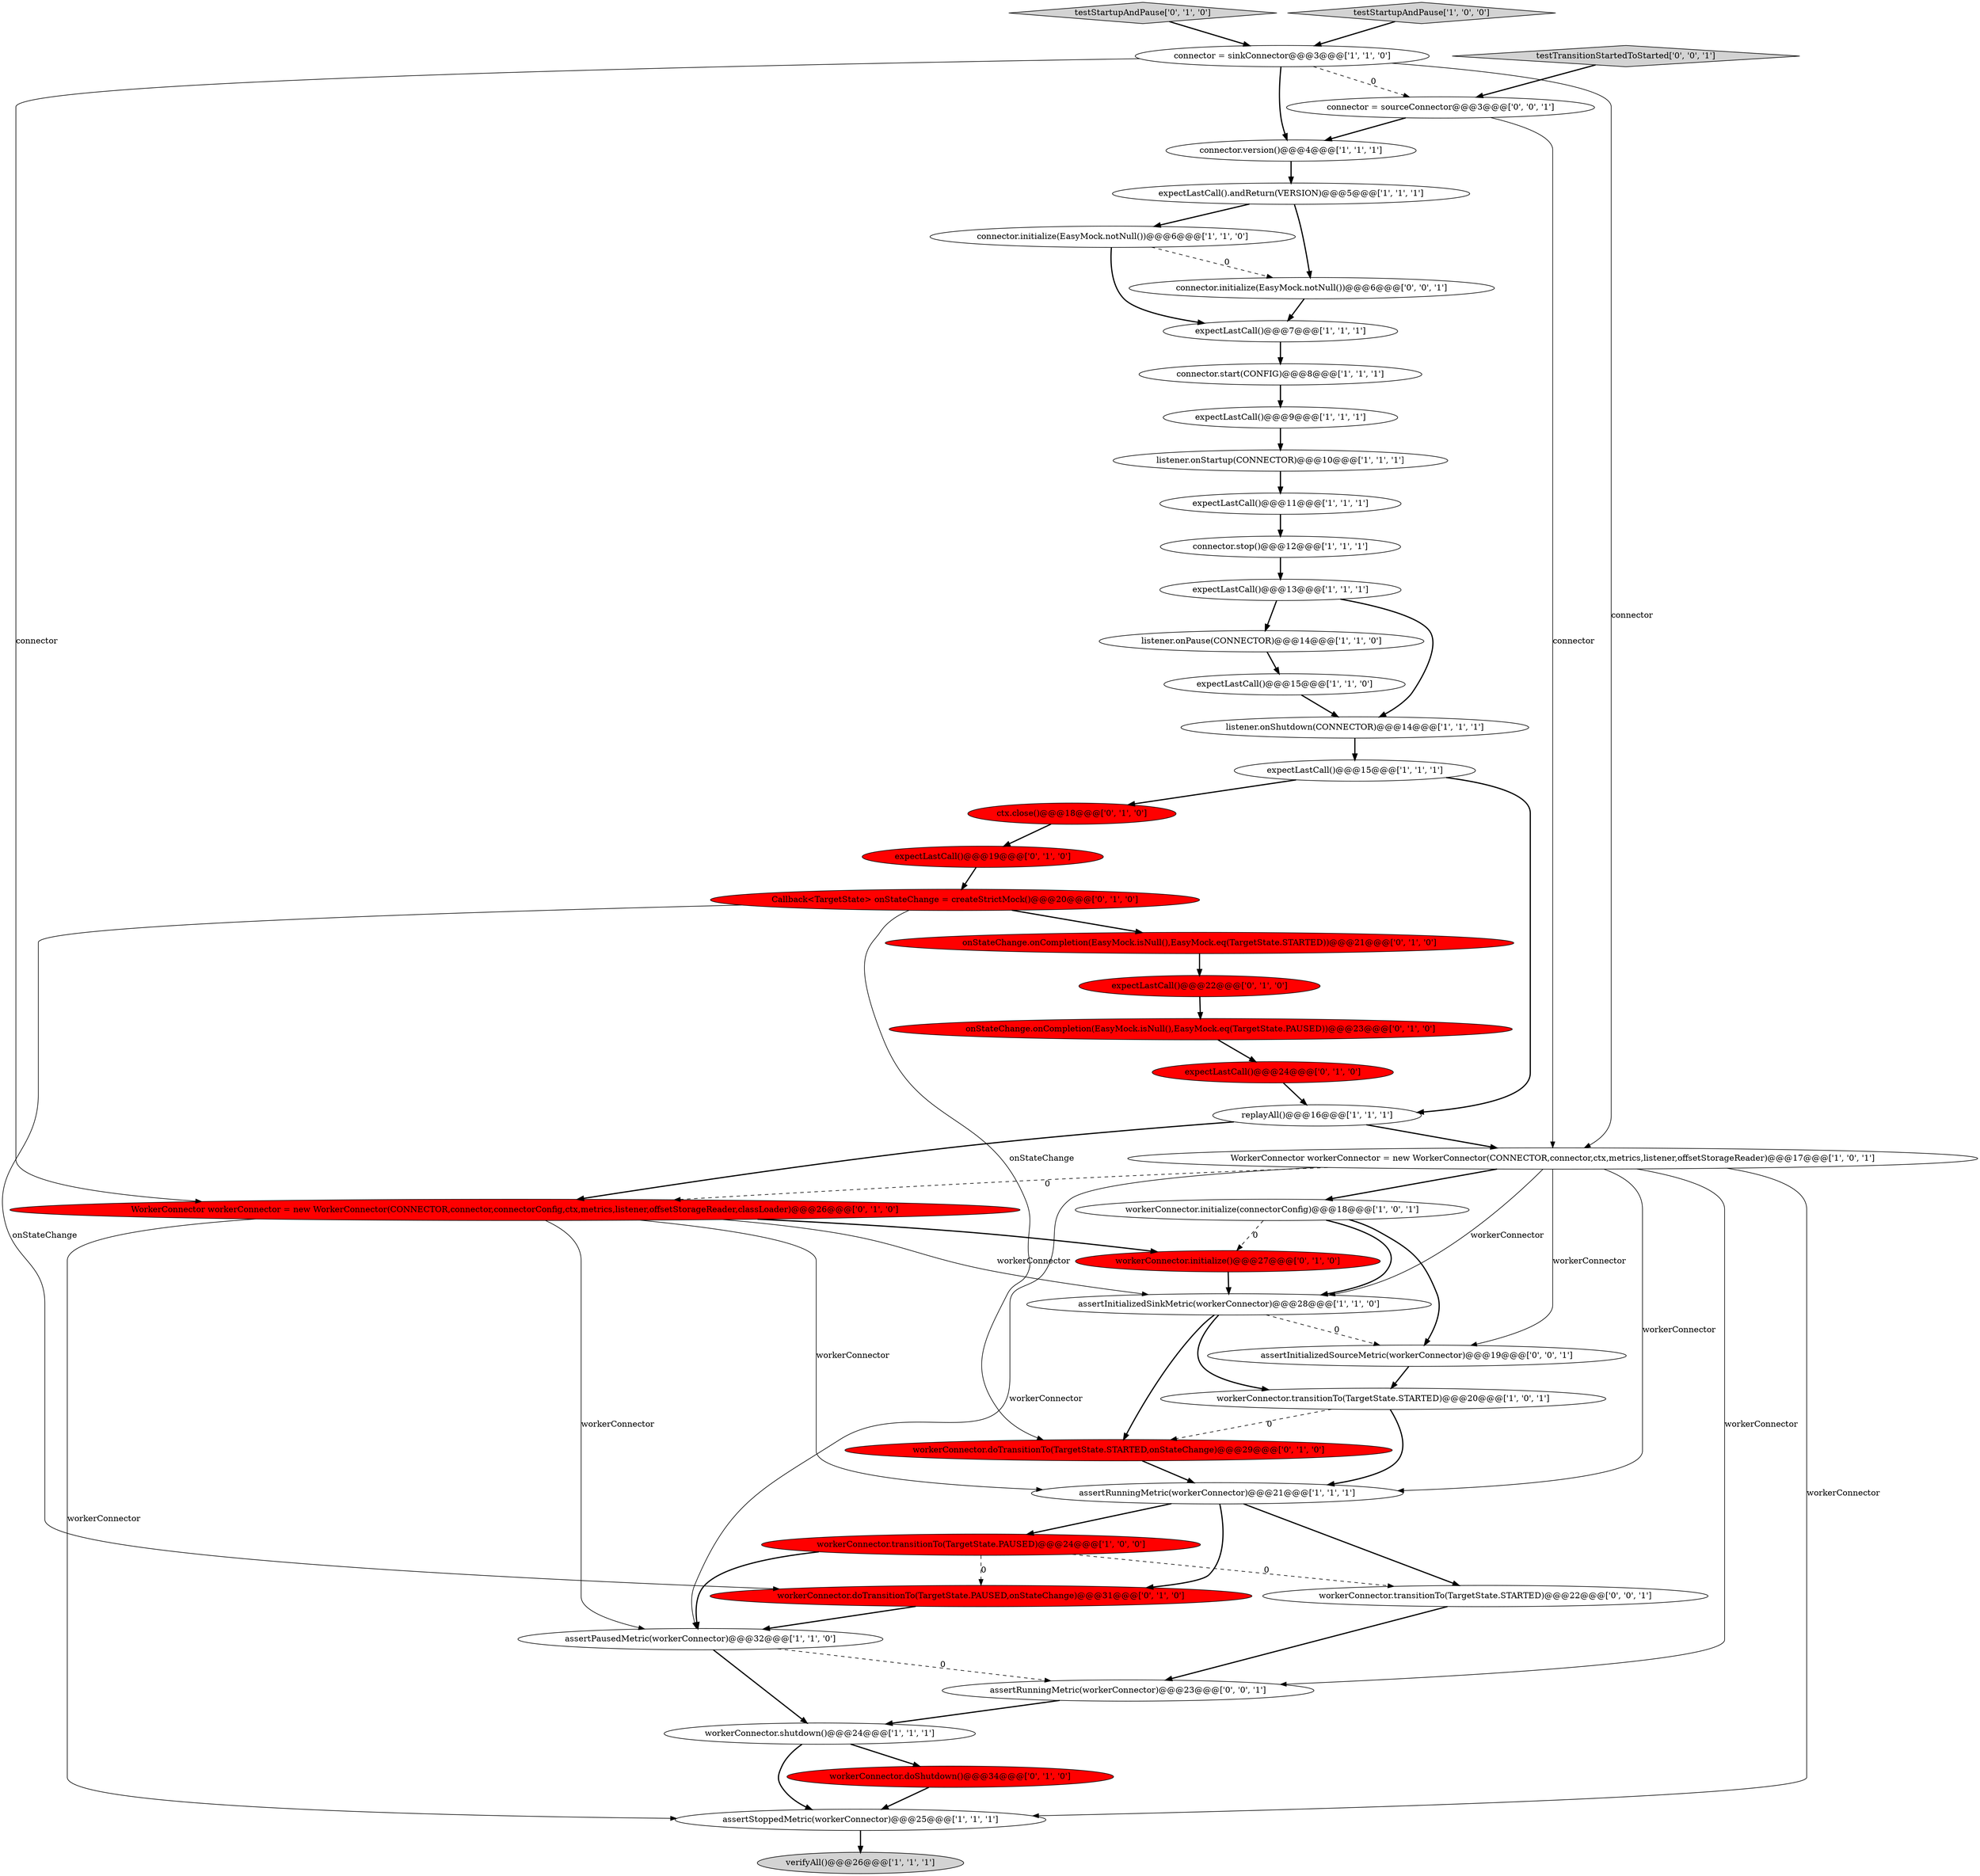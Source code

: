 digraph {
5 [style = filled, label = "expectLastCall().andReturn(VERSION)@@@5@@@['1', '1', '1']", fillcolor = white, shape = ellipse image = "AAA0AAABBB1BBB"];
31 [style = filled, label = "workerConnector.doTransitionTo(TargetState.STARTED,onStateChange)@@@29@@@['0', '1', '0']", fillcolor = red, shape = ellipse image = "AAA1AAABBB2BBB"];
29 [style = filled, label = "expectLastCall()@@@19@@@['0', '1', '0']", fillcolor = red, shape = ellipse image = "AAA1AAABBB2BBB"];
45 [style = filled, label = "assertRunningMetric(workerConnector)@@@23@@@['0', '0', '1']", fillcolor = white, shape = ellipse image = "AAA0AAABBB3BBB"];
34 [style = filled, label = "workerConnector.initialize()@@@27@@@['0', '1', '0']", fillcolor = red, shape = ellipse image = "AAA1AAABBB2BBB"];
43 [style = filled, label = "connector = sourceConnector@@@3@@@['0', '0', '1']", fillcolor = white, shape = ellipse image = "AAA0AAABBB3BBB"];
32 [style = filled, label = "onStateChange.onCompletion(EasyMock.isNull(),EasyMock.eq(TargetState.PAUSED))@@@23@@@['0', '1', '0']", fillcolor = red, shape = ellipse image = "AAA1AAABBB2BBB"];
38 [style = filled, label = "expectLastCall()@@@24@@@['0', '1', '0']", fillcolor = red, shape = ellipse image = "AAA1AAABBB2BBB"];
44 [style = filled, label = "assertInitializedSourceMetric(workerConnector)@@@19@@@['0', '0', '1']", fillcolor = white, shape = ellipse image = "AAA0AAABBB3BBB"];
30 [style = filled, label = "WorkerConnector workerConnector = new WorkerConnector(CONNECTOR,connector,connectorConfig,ctx,metrics,listener,offsetStorageReader,classLoader)@@@26@@@['0', '1', '0']", fillcolor = red, shape = ellipse image = "AAA1AAABBB2BBB"];
20 [style = filled, label = "workerConnector.shutdown()@@@24@@@['1', '1', '1']", fillcolor = white, shape = ellipse image = "AAA0AAABBB1BBB"];
14 [style = filled, label = "connector.initialize(EasyMock.notNull())@@@6@@@['1', '1', '0']", fillcolor = white, shape = ellipse image = "AAA0AAABBB1BBB"];
23 [style = filled, label = "workerConnector.initialize(connectorConfig)@@@18@@@['1', '0', '1']", fillcolor = white, shape = ellipse image = "AAA0AAABBB1BBB"];
33 [style = filled, label = "workerConnector.doTransitionTo(TargetState.PAUSED,onStateChange)@@@31@@@['0', '1', '0']", fillcolor = red, shape = ellipse image = "AAA1AAABBB2BBB"];
8 [style = filled, label = "assertPausedMetric(workerConnector)@@@32@@@['1', '1', '0']", fillcolor = white, shape = ellipse image = "AAA0AAABBB1BBB"];
9 [style = filled, label = "assertInitializedSinkMetric(workerConnector)@@@28@@@['1', '1', '0']", fillcolor = white, shape = ellipse image = "AAA0AAABBB1BBB"];
27 [style = filled, label = "Callback<TargetState> onStateChange = createStrictMock()@@@20@@@['0', '1', '0']", fillcolor = red, shape = ellipse image = "AAA1AAABBB2BBB"];
16 [style = filled, label = "expectLastCall()@@@15@@@['1', '1', '0']", fillcolor = white, shape = ellipse image = "AAA0AAABBB1BBB"];
13 [style = filled, label = "expectLastCall()@@@11@@@['1', '1', '1']", fillcolor = white, shape = ellipse image = "AAA0AAABBB1BBB"];
4 [style = filled, label = "connector.stop()@@@12@@@['1', '1', '1']", fillcolor = white, shape = ellipse image = "AAA0AAABBB1BBB"];
6 [style = filled, label = "assertRunningMetric(workerConnector)@@@21@@@['1', '1', '1']", fillcolor = white, shape = ellipse image = "AAA0AAABBB1BBB"];
0 [style = filled, label = "listener.onStartup(CONNECTOR)@@@10@@@['1', '1', '1']", fillcolor = white, shape = ellipse image = "AAA0AAABBB1BBB"];
2 [style = filled, label = "listener.onShutdown(CONNECTOR)@@@14@@@['1', '1', '1']", fillcolor = white, shape = ellipse image = "AAA0AAABBB1BBB"];
11 [style = filled, label = "workerConnector.transitionTo(TargetState.STARTED)@@@20@@@['1', '0', '1']", fillcolor = white, shape = ellipse image = "AAA0AAABBB1BBB"];
35 [style = filled, label = "testStartupAndPause['0', '1', '0']", fillcolor = lightgray, shape = diamond image = "AAA0AAABBB2BBB"];
12 [style = filled, label = "connector = sinkConnector@@@3@@@['1', '1', '0']", fillcolor = white, shape = ellipse image = "AAA0AAABBB1BBB"];
18 [style = filled, label = "assertStoppedMetric(workerConnector)@@@25@@@['1', '1', '1']", fillcolor = white, shape = ellipse image = "AAA0AAABBB1BBB"];
7 [style = filled, label = "expectLastCall()@@@15@@@['1', '1', '1']", fillcolor = white, shape = ellipse image = "AAA0AAABBB1BBB"];
40 [style = filled, label = "workerConnector.transitionTo(TargetState.STARTED)@@@22@@@['0', '0', '1']", fillcolor = white, shape = ellipse image = "AAA0AAABBB3BBB"];
28 [style = filled, label = "ctx.close()@@@18@@@['0', '1', '0']", fillcolor = red, shape = ellipse image = "AAA1AAABBB2BBB"];
41 [style = filled, label = "connector.initialize(EasyMock.notNull())@@@6@@@['0', '0', '1']", fillcolor = white, shape = ellipse image = "AAA0AAABBB3BBB"];
42 [style = filled, label = "testTransitionStartedToStarted['0', '0', '1']", fillcolor = lightgray, shape = diamond image = "AAA0AAABBB3BBB"];
25 [style = filled, label = "listener.onPause(CONNECTOR)@@@14@@@['1', '1', '0']", fillcolor = white, shape = ellipse image = "AAA0AAABBB1BBB"];
17 [style = filled, label = "connector.version()@@@4@@@['1', '1', '1']", fillcolor = white, shape = ellipse image = "AAA0AAABBB1BBB"];
22 [style = filled, label = "testStartupAndPause['1', '0', '0']", fillcolor = lightgray, shape = diamond image = "AAA0AAABBB1BBB"];
37 [style = filled, label = "expectLastCall()@@@22@@@['0', '1', '0']", fillcolor = red, shape = ellipse image = "AAA1AAABBB2BBB"];
39 [style = filled, label = "workerConnector.doShutdown()@@@34@@@['0', '1', '0']", fillcolor = red, shape = ellipse image = "AAA1AAABBB2BBB"];
19 [style = filled, label = "expectLastCall()@@@13@@@['1', '1', '1']", fillcolor = white, shape = ellipse image = "AAA0AAABBB1BBB"];
3 [style = filled, label = "connector.start(CONFIG)@@@8@@@['1', '1', '1']", fillcolor = white, shape = ellipse image = "AAA0AAABBB1BBB"];
26 [style = filled, label = "workerConnector.transitionTo(TargetState.PAUSED)@@@24@@@['1', '0', '0']", fillcolor = red, shape = ellipse image = "AAA1AAABBB1BBB"];
15 [style = filled, label = "WorkerConnector workerConnector = new WorkerConnector(CONNECTOR,connector,ctx,metrics,listener,offsetStorageReader)@@@17@@@['1', '0', '1']", fillcolor = white, shape = ellipse image = "AAA0AAABBB1BBB"];
21 [style = filled, label = "expectLastCall()@@@7@@@['1', '1', '1']", fillcolor = white, shape = ellipse image = "AAA0AAABBB1BBB"];
10 [style = filled, label = "expectLastCall()@@@9@@@['1', '1', '1']", fillcolor = white, shape = ellipse image = "AAA0AAABBB1BBB"];
24 [style = filled, label = "replayAll()@@@16@@@['1', '1', '1']", fillcolor = white, shape = ellipse image = "AAA0AAABBB1BBB"];
36 [style = filled, label = "onStateChange.onCompletion(EasyMock.isNull(),EasyMock.eq(TargetState.STARTED))@@@21@@@['0', '1', '0']", fillcolor = red, shape = ellipse image = "AAA1AAABBB2BBB"];
1 [style = filled, label = "verifyAll()@@@26@@@['1', '1', '1']", fillcolor = lightgray, shape = ellipse image = "AAA0AAABBB1BBB"];
28->29 [style = bold, label=""];
30->18 [style = solid, label="workerConnector"];
15->23 [style = bold, label=""];
30->9 [style = solid, label="workerConnector"];
17->5 [style = bold, label=""];
27->36 [style = bold, label=""];
6->26 [style = bold, label=""];
34->9 [style = bold, label=""];
42->43 [style = bold, label=""];
9->11 [style = bold, label=""];
0->13 [style = bold, label=""];
23->34 [style = dashed, label="0"];
15->8 [style = solid, label="workerConnector"];
38->24 [style = bold, label=""];
15->6 [style = solid, label="workerConnector"];
9->31 [style = bold, label=""];
12->15 [style = solid, label="connector"];
41->21 [style = bold, label=""];
11->6 [style = bold, label=""];
15->9 [style = solid, label="workerConnector"];
12->17 [style = bold, label=""];
4->19 [style = bold, label=""];
27->33 [style = solid, label="onStateChange"];
15->30 [style = dashed, label="0"];
26->33 [style = dashed, label="0"];
26->8 [style = bold, label=""];
30->34 [style = bold, label=""];
19->2 [style = bold, label=""];
15->45 [style = solid, label="workerConnector"];
5->14 [style = bold, label=""];
45->20 [style = bold, label=""];
16->2 [style = bold, label=""];
25->16 [style = bold, label=""];
14->41 [style = dashed, label="0"];
19->25 [style = bold, label=""];
24->30 [style = bold, label=""];
12->43 [style = dashed, label="0"];
39->18 [style = bold, label=""];
20->18 [style = bold, label=""];
32->38 [style = bold, label=""];
3->10 [style = bold, label=""];
29->27 [style = bold, label=""];
43->17 [style = bold, label=""];
7->24 [style = bold, label=""];
15->18 [style = solid, label="workerConnector"];
12->30 [style = solid, label="connector"];
8->20 [style = bold, label=""];
31->6 [style = bold, label=""];
5->41 [style = bold, label=""];
7->28 [style = bold, label=""];
18->1 [style = bold, label=""];
43->15 [style = solid, label="connector"];
27->31 [style = solid, label="onStateChange"];
11->31 [style = dashed, label="0"];
6->40 [style = bold, label=""];
22->12 [style = bold, label=""];
6->33 [style = bold, label=""];
9->44 [style = dashed, label="0"];
10->0 [style = bold, label=""];
15->44 [style = solid, label="workerConnector"];
20->39 [style = bold, label=""];
37->32 [style = bold, label=""];
30->6 [style = solid, label="workerConnector"];
44->11 [style = bold, label=""];
8->45 [style = dashed, label="0"];
40->45 [style = bold, label=""];
36->37 [style = bold, label=""];
2->7 [style = bold, label=""];
30->8 [style = solid, label="workerConnector"];
23->9 [style = bold, label=""];
33->8 [style = bold, label=""];
26->40 [style = dashed, label="0"];
13->4 [style = bold, label=""];
14->21 [style = bold, label=""];
35->12 [style = bold, label=""];
21->3 [style = bold, label=""];
23->44 [style = bold, label=""];
24->15 [style = bold, label=""];
}
